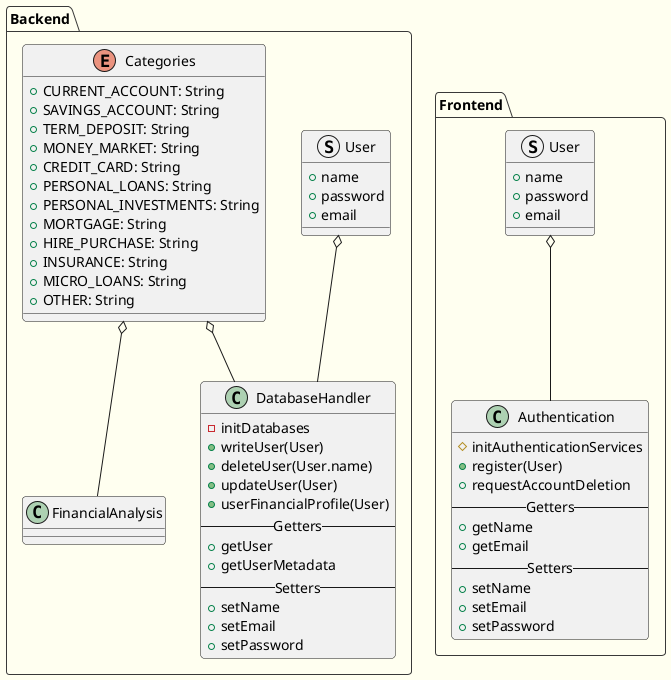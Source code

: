 @startuml Logic Components

!theme mars

skinparam handwritten false
skinparam shadowing false
skinparam backgroundColor #FFFFF0

package Backend {
    class DatabaseHandler {
        - initDatabases
        + writeUser(User)
        + deleteUser(User.name)
        + updateUser(User)
        + userFinancialProfile(User)
        --Getters--
        + getUser
        + getUserMetadata
        --Setters--
        + setName
        + setEmail
        + setPassword
    }

    struct User {
        + name
        + password
        + email
    }

    enum Categories {
        + CURRENT_ACCOUNT: String
        + SAVINGS_ACCOUNT: String
        + TERM_DEPOSIT: String
        + MONEY_MARKET: String
        + CREDIT_CARD: String
        + PERSONAL_LOANS: String
        + PERSONAL_INVESTMENTS: String
        + MORTGAGE: String
        + HIRE_PURCHASE: String
        + INSURANCE: String
        + MICRO_LOANS: String
        + OTHER: String
    }

    class FinancialAnalysis {
        
    }

    User o-- DatabaseHandler
    Categories o-- FinancialAnalysis
    Categories o-- DatabaseHandler
}

package Frontend {
    class Authentication {
        # initAuthenticationServices
        + register(User)
        + requestAccountDeletion
        --Getters--
        + getName
        + getEmail
        --Setters--
        + setName
        + setEmail
        + setPassword
    }

    struct User {
        + name
        + password
        + email
    }

    User o-- Authentication
}

@enduml